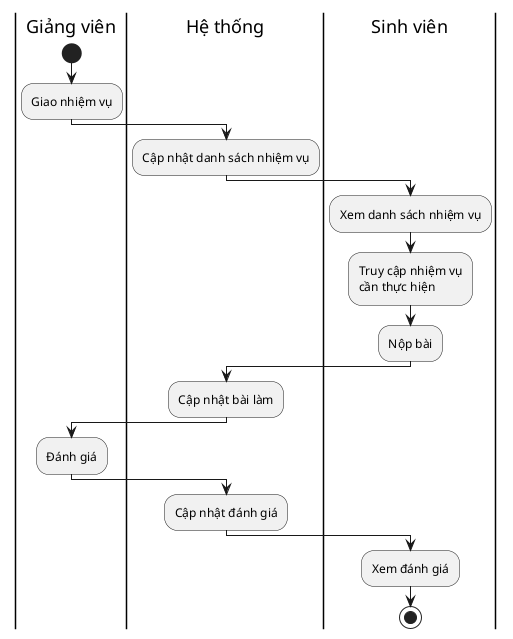 @startuml
|Giảng viên|
start
:Giao nhiệm vụ;

|Hệ thống|
:Cập nhật danh sách nhiệm vụ;

|Sinh viên|
:Xem danh sách nhiệm vụ;
:Truy cập nhiệm vụ\ncần thực hiện;

:Nộp bài;

|Hệ thống|
:Cập nhật bài làm;

|Giảng viên|
:Đánh giá;

|Hệ thống|
:Cập nhật đánh giá;

|Sinh viên|
:Xem đánh giá;
stop
@enduml